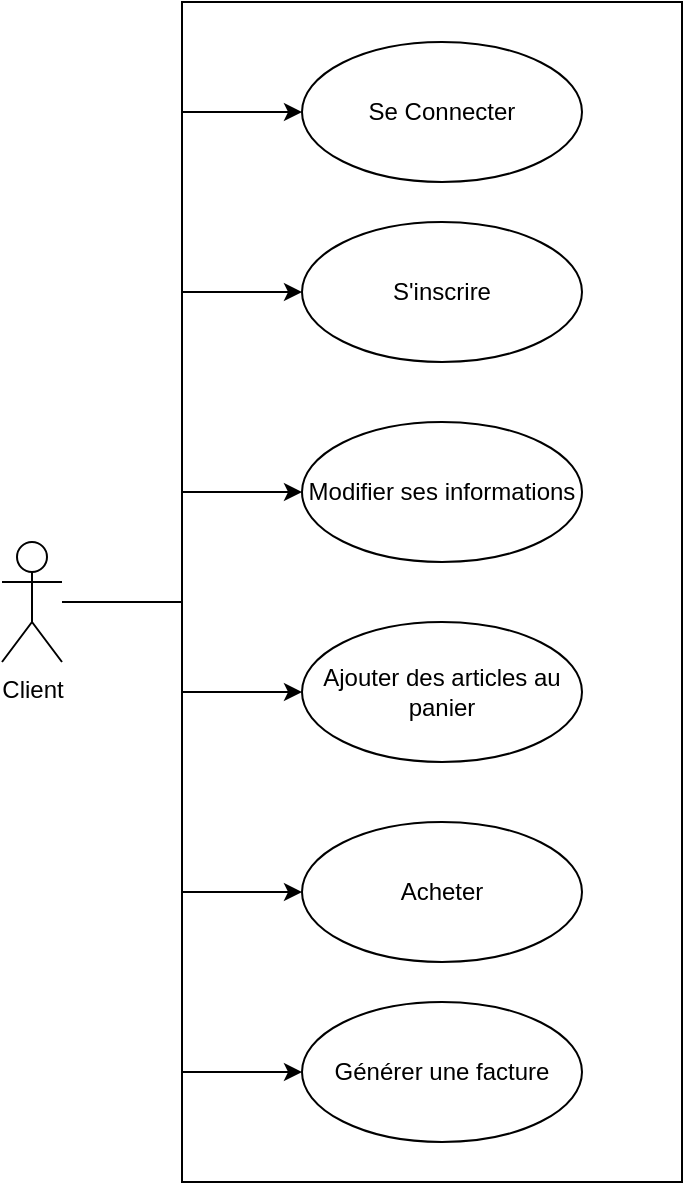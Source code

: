 <mxfile version="21.7.5" type="device">
  <diagram name="Page-1" id="xv6ig5bcRXEZJzdFj7eB">
    <mxGraphModel dx="1050" dy="621" grid="1" gridSize="10" guides="1" tooltips="1" connect="1" arrows="1" fold="1" page="1" pageScale="1" pageWidth="827" pageHeight="1169" math="0" shadow="0">
      <root>
        <mxCell id="0" />
        <mxCell id="1" parent="0" />
        <mxCell id="PWMEwsFNNQ_aCLIdafa5-9" style="edgeStyle=orthogonalEdgeStyle;rounded=0;orthogonalLoop=1;jettySize=auto;html=1;entryX=0;entryY=0.5;entryDx=0;entryDy=0;" edge="1" parent="1" source="PWMEwsFNNQ_aCLIdafa5-1" target="PWMEwsFNNQ_aCLIdafa5-3">
          <mxGeometry relative="1" as="geometry" />
        </mxCell>
        <mxCell id="PWMEwsFNNQ_aCLIdafa5-10" style="edgeStyle=orthogonalEdgeStyle;rounded=0;orthogonalLoop=1;jettySize=auto;html=1;entryX=0;entryY=0.5;entryDx=0;entryDy=0;" edge="1" parent="1" source="PWMEwsFNNQ_aCLIdafa5-1" target="PWMEwsFNNQ_aCLIdafa5-4">
          <mxGeometry relative="1" as="geometry" />
        </mxCell>
        <mxCell id="PWMEwsFNNQ_aCLIdafa5-11" style="edgeStyle=orthogonalEdgeStyle;rounded=0;orthogonalLoop=1;jettySize=auto;html=1;entryX=0;entryY=0.5;entryDx=0;entryDy=0;" edge="1" parent="1" source="PWMEwsFNNQ_aCLIdafa5-1" target="PWMEwsFNNQ_aCLIdafa5-5">
          <mxGeometry relative="1" as="geometry" />
        </mxCell>
        <mxCell id="PWMEwsFNNQ_aCLIdafa5-12" style="edgeStyle=orthogonalEdgeStyle;rounded=0;orthogonalLoop=1;jettySize=auto;html=1;entryX=0;entryY=0.5;entryDx=0;entryDy=0;" edge="1" parent="1" source="PWMEwsFNNQ_aCLIdafa5-1" target="PWMEwsFNNQ_aCLIdafa5-6">
          <mxGeometry relative="1" as="geometry" />
        </mxCell>
        <mxCell id="PWMEwsFNNQ_aCLIdafa5-13" style="edgeStyle=orthogonalEdgeStyle;rounded=0;orthogonalLoop=1;jettySize=auto;html=1;entryX=0;entryY=0.5;entryDx=0;entryDy=0;" edge="1" parent="1" source="PWMEwsFNNQ_aCLIdafa5-1" target="PWMEwsFNNQ_aCLIdafa5-7">
          <mxGeometry relative="1" as="geometry" />
        </mxCell>
        <mxCell id="PWMEwsFNNQ_aCLIdafa5-14" style="edgeStyle=orthogonalEdgeStyle;rounded=0;orthogonalLoop=1;jettySize=auto;html=1;entryX=0;entryY=0.5;entryDx=0;entryDy=0;" edge="1" parent="1" source="PWMEwsFNNQ_aCLIdafa5-1" target="PWMEwsFNNQ_aCLIdafa5-8">
          <mxGeometry relative="1" as="geometry" />
        </mxCell>
        <mxCell id="PWMEwsFNNQ_aCLIdafa5-1" value="Client" style="shape=umlActor;verticalLabelPosition=bottom;verticalAlign=top;html=1;outlineConnect=0;" vertex="1" parent="1">
          <mxGeometry x="120" y="490" width="30" height="60" as="geometry" />
        </mxCell>
        <mxCell id="PWMEwsFNNQ_aCLIdafa5-3" value="Se Connecter" style="ellipse;whiteSpace=wrap;html=1;" vertex="1" parent="1">
          <mxGeometry x="270" y="240" width="140" height="70" as="geometry" />
        </mxCell>
        <mxCell id="PWMEwsFNNQ_aCLIdafa5-4" value="S&#39;inscrire" style="ellipse;whiteSpace=wrap;html=1;" vertex="1" parent="1">
          <mxGeometry x="270" y="330" width="140" height="70" as="geometry" />
        </mxCell>
        <mxCell id="PWMEwsFNNQ_aCLIdafa5-5" value="Modifier ses informations" style="ellipse;whiteSpace=wrap;html=1;" vertex="1" parent="1">
          <mxGeometry x="270" y="430" width="140" height="70" as="geometry" />
        </mxCell>
        <mxCell id="PWMEwsFNNQ_aCLIdafa5-6" value="Ajouter des articles au panier" style="ellipse;whiteSpace=wrap;html=1;" vertex="1" parent="1">
          <mxGeometry x="270" y="530" width="140" height="70" as="geometry" />
        </mxCell>
        <mxCell id="PWMEwsFNNQ_aCLIdafa5-7" value="Acheter" style="ellipse;whiteSpace=wrap;html=1;" vertex="1" parent="1">
          <mxGeometry x="270" y="630" width="140" height="70" as="geometry" />
        </mxCell>
        <mxCell id="PWMEwsFNNQ_aCLIdafa5-8" value="Générer une facture" style="ellipse;whiteSpace=wrap;html=1;" vertex="1" parent="1">
          <mxGeometry x="270" y="720" width="140" height="70" as="geometry" />
        </mxCell>
        <mxCell id="PWMEwsFNNQ_aCLIdafa5-16" value="" style="rounded=0;whiteSpace=wrap;html=1;fillColor=none;" vertex="1" parent="1">
          <mxGeometry x="210" y="220" width="250" height="590" as="geometry" />
        </mxCell>
      </root>
    </mxGraphModel>
  </diagram>
</mxfile>
